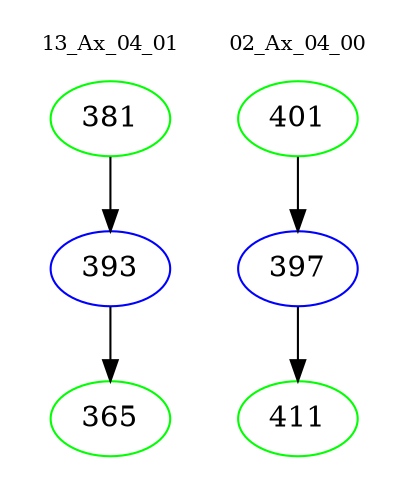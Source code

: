 digraph{
subgraph cluster_0 {
color = white
label = "13_Ax_04_01";
fontsize=10;
T0_381 [label="381", color="green"]
T0_381 -> T0_393 [color="black"]
T0_393 [label="393", color="blue"]
T0_393 -> T0_365 [color="black"]
T0_365 [label="365", color="green"]
}
subgraph cluster_1 {
color = white
label = "02_Ax_04_00";
fontsize=10;
T1_401 [label="401", color="green"]
T1_401 -> T1_397 [color="black"]
T1_397 [label="397", color="blue"]
T1_397 -> T1_411 [color="black"]
T1_411 [label="411", color="green"]
}
}
